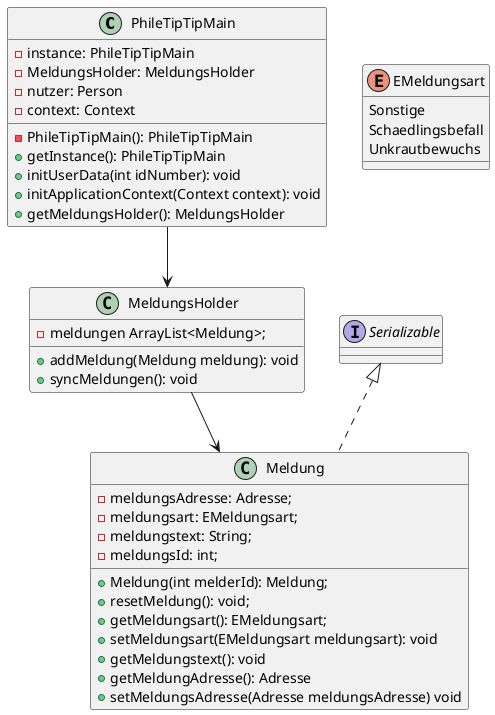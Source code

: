 @startuml
'https://plantuml.com/class-diagram


class PhileTipTipMain{
-instance: PhileTipTipMain
-MeldungsHolder: MeldungsHolder
-nutzer: Person
-context: Context

-PhileTipTipMain(): PhileTipTipMain
+getInstance(): PhileTipTipMain
+initUserData(int idNumber): void
+initApplicationContext(Context context): void
+getMeldungsHolder(): MeldungsHolder
}

class MeldungsHolder{
-meldungen ArrayList<Meldung>;
+addMeldung(Meldung meldung): void
+syncMeldungen(): void
}

class Meldung{
-meldungsAdresse: Adresse;
-meldungsart: EMeldungsart;
-meldungstext: String;
-meldungsId: int;

+Meldung(int melderId): Meldung;
+resetMeldung(): void;
+getMeldungsart(): EMeldungsart;
+setMeldungsart(EMeldungsart meldungsart): void
+getMeldungstext(): void
+getMeldungAdresse(): Adresse
+setMeldungsAdresse(Adresse meldungsAdresse) void
}

enum EMeldungsart {
Sonstige
Schaedlingsbefall
Unkrautbewuchs
}

class Meldung implements Serializable

PhileTipTipMain --> MeldungsHolder
MeldungsHolder --> Meldung
@enduml